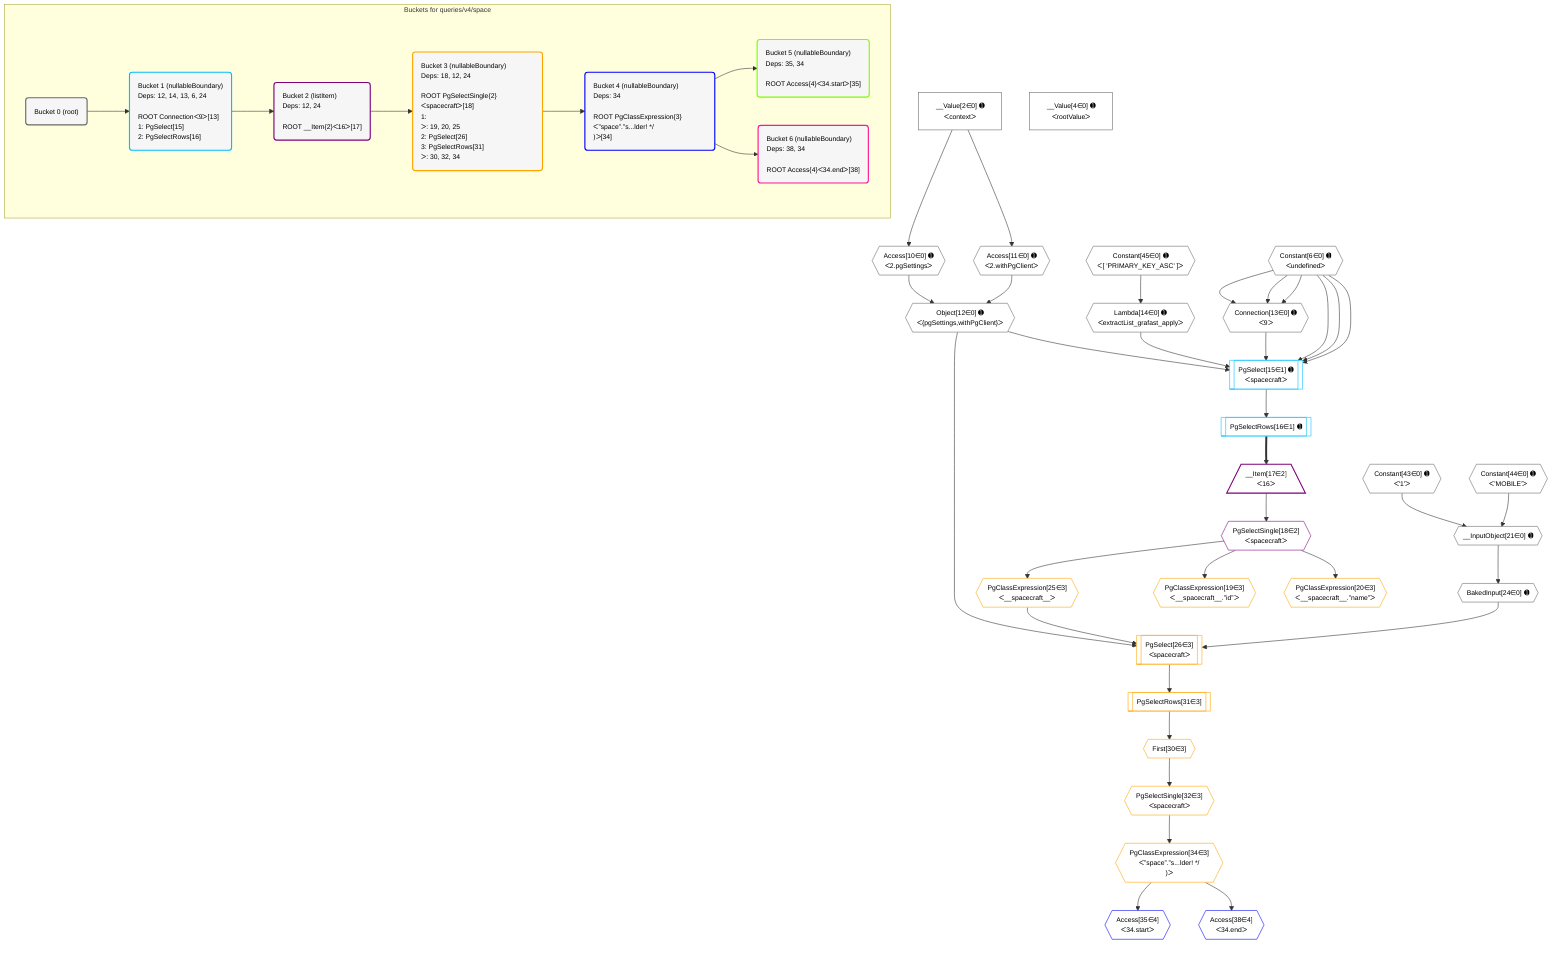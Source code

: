 %%{init: {'themeVariables': { 'fontSize': '12px'}}}%%
graph TD
    classDef path fill:#eee,stroke:#000,color:#000
    classDef plan fill:#fff,stroke-width:1px,color:#000
    classDef itemplan fill:#fff,stroke-width:2px,color:#000
    classDef unbatchedplan fill:#dff,stroke-width:1px,color:#000
    classDef sideeffectplan fill:#fcc,stroke-width:2px,color:#000
    classDef bucket fill:#f6f6f6,color:#000,stroke-width:2px,text-align:left


    %% plan dependencies
    Connection13{{"Connection[13∈0] ➊<br />ᐸ9ᐳ"}}:::plan
    Constant6{{"Constant[6∈0] ➊<br />ᐸundefinedᐳ"}}:::plan
    Constant6 & Constant6 & Constant6 --> Connection13
    Object12{{"Object[12∈0] ➊<br />ᐸ{pgSettings,withPgClient}ᐳ"}}:::plan
    Access10{{"Access[10∈0] ➊<br />ᐸ2.pgSettingsᐳ"}}:::plan
    Access11{{"Access[11∈0] ➊<br />ᐸ2.withPgClientᐳ"}}:::plan
    Access10 & Access11 --> Object12
    __InputObject21{{"__InputObject[21∈0] ➊"}}:::plan
    Constant43{{"Constant[43∈0] ➊<br />ᐸ'1'ᐳ"}}:::plan
    Constant44{{"Constant[44∈0] ➊<br />ᐸ'MOBILE'ᐳ"}}:::plan
    Constant43 & Constant44 --> __InputObject21
    __Value2["__Value[2∈0] ➊<br />ᐸcontextᐳ"]:::plan
    __Value2 --> Access10
    __Value2 --> Access11
    Lambda14{{"Lambda[14∈0] ➊<br />ᐸextractList_grafast_applyᐳ"}}:::plan
    Constant45{{"Constant[45∈0] ➊<br />ᐸ[ 'PRIMARY_KEY_ASC' ]ᐳ"}}:::plan
    Constant45 --> Lambda14
    BakedInput24{{"BakedInput[24∈0] ➊"}}:::plan
    __InputObject21 --> BakedInput24
    __Value4["__Value[4∈0] ➊<br />ᐸrootValueᐳ"]:::plan
    PgSelect15[["PgSelect[15∈1] ➊<br />ᐸspacecraftᐳ"]]:::plan
    Object12 & Lambda14 & Connection13 & Constant6 & Constant6 & Constant6 --> PgSelect15
    PgSelectRows16[["PgSelectRows[16∈1] ➊"]]:::plan
    PgSelect15 --> PgSelectRows16
    __Item17[/"__Item[17∈2]<br />ᐸ16ᐳ"\]:::itemplan
    PgSelectRows16 ==> __Item17
    PgSelectSingle18{{"PgSelectSingle[18∈2]<br />ᐸspacecraftᐳ"}}:::plan
    __Item17 --> PgSelectSingle18
    PgSelect26[["PgSelect[26∈3]<br />ᐸspacecraftᐳ"]]:::plan
    PgClassExpression25{{"PgClassExpression[25∈3]<br />ᐸ__spacecraft__ᐳ"}}:::plan
    Object12 & PgClassExpression25 & BakedInput24 --> PgSelect26
    PgClassExpression19{{"PgClassExpression[19∈3]<br />ᐸ__spacecraft__.”id”ᐳ"}}:::plan
    PgSelectSingle18 --> PgClassExpression19
    PgClassExpression20{{"PgClassExpression[20∈3]<br />ᐸ__spacecraft__.”name”ᐳ"}}:::plan
    PgSelectSingle18 --> PgClassExpression20
    PgSelectSingle18 --> PgClassExpression25
    First30{{"First[30∈3]"}}:::plan
    PgSelectRows31[["PgSelectRows[31∈3]"]]:::plan
    PgSelectRows31 --> First30
    PgSelect26 --> PgSelectRows31
    PgSelectSingle32{{"PgSelectSingle[32∈3]<br />ᐸspacecraftᐳ"}}:::plan
    First30 --> PgSelectSingle32
    PgClassExpression34{{"PgClassExpression[34∈3]<br />ᐸ”space”.”s...lder! */<br />)ᐳ"}}:::plan
    PgSelectSingle32 --> PgClassExpression34
    Access35{{"Access[35∈4]<br />ᐸ34.startᐳ"}}:::plan
    PgClassExpression34 --> Access35
    Access38{{"Access[38∈4]<br />ᐸ34.endᐳ"}}:::plan
    PgClassExpression34 --> Access38

    %% define steps

    subgraph "Buckets for queries/v4/space"
    Bucket0("Bucket 0 (root)"):::bucket
    classDef bucket0 stroke:#696969
    class Bucket0,__Value2,__Value4,Constant6,Access10,Access11,Object12,Connection13,Lambda14,__InputObject21,BakedInput24,Constant43,Constant44,Constant45 bucket0
    Bucket1("Bucket 1 (nullableBoundary)<br />Deps: 12, 14, 13, 6, 24<br /><br />ROOT Connectionᐸ9ᐳ[13]<br />1: PgSelect[15]<br />2: PgSelectRows[16]"):::bucket
    classDef bucket1 stroke:#00bfff
    class Bucket1,PgSelect15,PgSelectRows16 bucket1
    Bucket2("Bucket 2 (listItem)<br />Deps: 12, 24<br /><br />ROOT __Item{2}ᐸ16ᐳ[17]"):::bucket
    classDef bucket2 stroke:#7f007f
    class Bucket2,__Item17,PgSelectSingle18 bucket2
    Bucket3("Bucket 3 (nullableBoundary)<br />Deps: 18, 12, 24<br /><br />ROOT PgSelectSingle{2}ᐸspacecraftᐳ[18]<br />1: <br />ᐳ: 19, 20, 25<br />2: PgSelect[26]<br />3: PgSelectRows[31]<br />ᐳ: 30, 32, 34"):::bucket
    classDef bucket3 stroke:#ffa500
    class Bucket3,PgClassExpression19,PgClassExpression20,PgClassExpression25,PgSelect26,First30,PgSelectRows31,PgSelectSingle32,PgClassExpression34 bucket3
    Bucket4("Bucket 4 (nullableBoundary)<br />Deps: 34<br /><br />ROOT PgClassExpression{3}ᐸ”space”.”s...lder! */<br />)ᐳ[34]"):::bucket
    classDef bucket4 stroke:#0000ff
    class Bucket4,Access35,Access38 bucket4
    Bucket5("Bucket 5 (nullableBoundary)<br />Deps: 35, 34<br /><br />ROOT Access{4}ᐸ34.startᐳ[35]"):::bucket
    classDef bucket5 stroke:#7fff00
    class Bucket5 bucket5
    Bucket6("Bucket 6 (nullableBoundary)<br />Deps: 38, 34<br /><br />ROOT Access{4}ᐸ34.endᐳ[38]"):::bucket
    classDef bucket6 stroke:#ff1493
    class Bucket6 bucket6
    Bucket0 --> Bucket1
    Bucket1 --> Bucket2
    Bucket2 --> Bucket3
    Bucket3 --> Bucket4
    Bucket4 --> Bucket5 & Bucket6
    end
